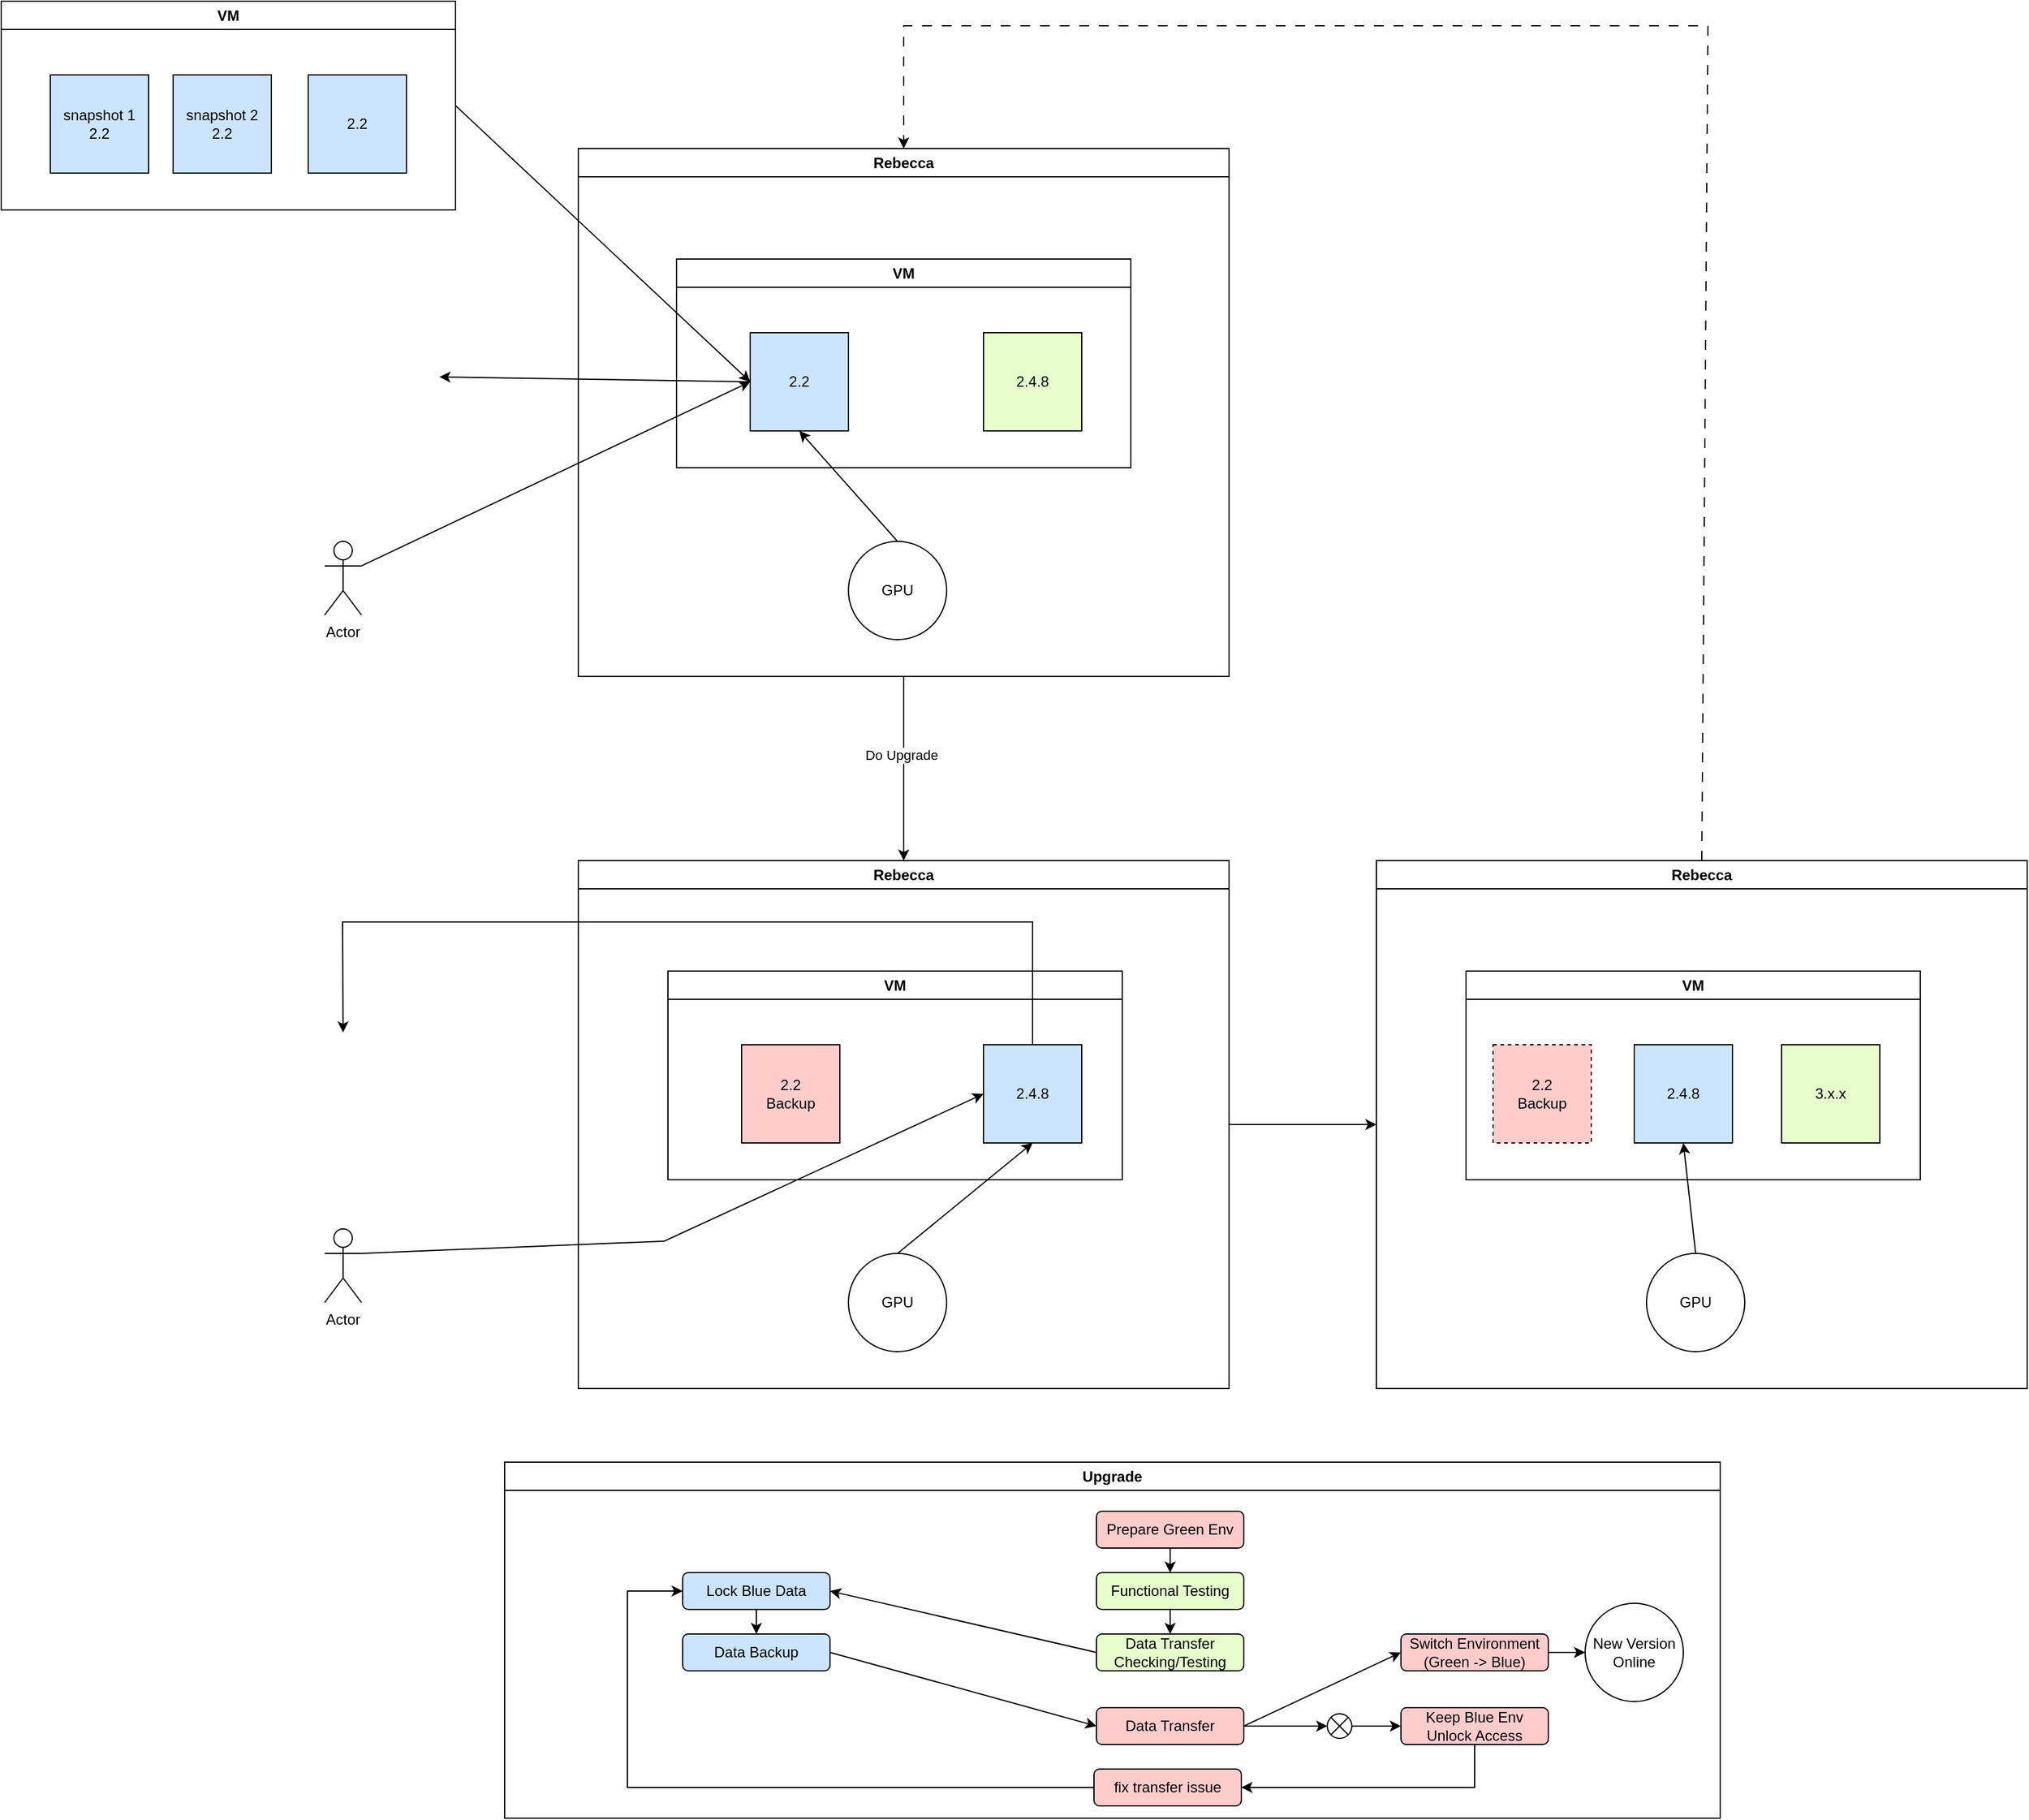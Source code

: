 <mxfile version="21.5.0" type="github">
  <diagram name="Page-1" id="Uf6m5s5soV7Gj-OxLGIB">
    <mxGraphModel dx="2071" dy="720" grid="1" gridSize="10" guides="1" tooltips="1" connect="1" arrows="1" fold="1" page="1" pageScale="1" pageWidth="850" pageHeight="1100" math="0" shadow="0">
      <root>
        <mxCell id="0" />
        <mxCell id="1" parent="0" />
        <mxCell id="lHTlmMKO7MYDzkG5uPYg-1" value="2.2" style="whiteSpace=wrap;html=1;aspect=fixed;fillColor=#CCE5FF;" parent="1" vertex="1">
          <mxGeometry x="380" y="330" width="80" height="80" as="geometry" />
        </mxCell>
        <mxCell id="lHTlmMKO7MYDzkG5uPYg-4" value="VM" style="swimlane;whiteSpace=wrap;html=1;" parent="1" vertex="1">
          <mxGeometry x="320" y="270" width="370" height="170" as="geometry" />
        </mxCell>
        <mxCell id="lHTlmMKO7MYDzkG5uPYg-5" value="Rebecca" style="swimlane;whiteSpace=wrap;html=1;" parent="1" vertex="1">
          <mxGeometry x="240" y="180" width="530" height="430" as="geometry" />
        </mxCell>
        <mxCell id="lHTlmMKO7MYDzkG5uPYg-6" value="GPU" style="ellipse;whiteSpace=wrap;html=1;aspect=fixed;" parent="lHTlmMKO7MYDzkG5uPYg-5" vertex="1">
          <mxGeometry x="220" y="320" width="80" height="80" as="geometry" />
        </mxCell>
        <mxCell id="lHTlmMKO7MYDzkG5uPYg-2" value="2.4.8" style="whiteSpace=wrap;html=1;aspect=fixed;fillColor=#E6FFCC;" parent="lHTlmMKO7MYDzkG5uPYg-5" vertex="1">
          <mxGeometry x="330" y="150" width="80" height="80" as="geometry" />
        </mxCell>
        <mxCell id="lHTlmMKO7MYDzkG5uPYg-7" value="" style="endArrow=classic;html=1;rounded=0;exitX=0.5;exitY=0;exitDx=0;exitDy=0;entryX=0.5;entryY=1;entryDx=0;entryDy=0;" parent="1" source="lHTlmMKO7MYDzkG5uPYg-6" target="lHTlmMKO7MYDzkG5uPYg-1" edge="1">
          <mxGeometry width="50" height="50" relative="1" as="geometry">
            <mxPoint x="400" y="400" as="sourcePoint" />
            <mxPoint x="450" y="350" as="targetPoint" />
          </mxGeometry>
        </mxCell>
        <mxCell id="lHTlmMKO7MYDzkG5uPYg-13" value="" style="shape=image;verticalLabelPosition=bottom;labelBackgroundColor=default;verticalAlign=top;aspect=fixed;imageAspect=0;image=https://www.clipartmax.com/png/middle/195-1955765_amazon-web-services-s3-aws-amazon-web-services.png;" parent="1" vertex="1">
          <mxGeometry x="-10" y="330" width="136.83" height="72" as="geometry" />
        </mxCell>
        <mxCell id="lHTlmMKO7MYDzkG5uPYg-14" value="" style="endArrow=classic;html=1;rounded=0;exitX=0;exitY=0.5;exitDx=0;exitDy=0;entryX=1;entryY=0.5;entryDx=0;entryDy=0;" parent="1" source="lHTlmMKO7MYDzkG5uPYg-1" target="lHTlmMKO7MYDzkG5uPYg-13" edge="1">
          <mxGeometry width="50" height="50" relative="1" as="geometry">
            <mxPoint x="510" y="280" as="sourcePoint" />
            <mxPoint x="560" y="230" as="targetPoint" />
          </mxGeometry>
        </mxCell>
        <mxCell id="lHTlmMKO7MYDzkG5uPYg-21" value="2.2&lt;br&gt;Backup" style="whiteSpace=wrap;html=1;aspect=fixed;fillColor=#FFCCCC;" parent="1" vertex="1">
          <mxGeometry x="373" y="910" width="80" height="80" as="geometry" />
        </mxCell>
        <mxCell id="lHTlmMKO7MYDzkG5uPYg-22" value="VM" style="swimlane;whiteSpace=wrap;html=1;" parent="1" vertex="1">
          <mxGeometry x="313" y="850" width="370" height="170" as="geometry" />
        </mxCell>
        <mxCell id="lHTlmMKO7MYDzkG5uPYg-23" value="Rebecca" style="swimlane;whiteSpace=wrap;html=1;" parent="1" vertex="1">
          <mxGeometry x="240" y="760" width="530" height="430" as="geometry" />
        </mxCell>
        <mxCell id="lHTlmMKO7MYDzkG5uPYg-24" value="GPU" style="ellipse;whiteSpace=wrap;html=1;aspect=fixed;" parent="lHTlmMKO7MYDzkG5uPYg-23" vertex="1">
          <mxGeometry x="220" y="320" width="80" height="80" as="geometry" />
        </mxCell>
        <mxCell id="lHTlmMKO7MYDzkG5uPYg-25" value="2.4.8" style="whiteSpace=wrap;html=1;aspect=fixed;fillColor=#CCE5FF;" parent="lHTlmMKO7MYDzkG5uPYg-23" vertex="1">
          <mxGeometry x="330" y="150" width="80" height="80" as="geometry" />
        </mxCell>
        <mxCell id="lHTlmMKO7MYDzkG5uPYg-26" value="" style="endArrow=classic;html=1;rounded=0;exitX=0.5;exitY=0;exitDx=0;exitDy=0;entryX=0.5;entryY=1;entryDx=0;entryDy=0;" parent="lHTlmMKO7MYDzkG5uPYg-23" source="lHTlmMKO7MYDzkG5uPYg-24" target="lHTlmMKO7MYDzkG5uPYg-25" edge="1">
          <mxGeometry width="50" height="50" relative="1" as="geometry">
            <mxPoint x="153" y="220" as="sourcePoint" />
            <mxPoint x="203" y="170" as="targetPoint" />
          </mxGeometry>
        </mxCell>
        <mxCell id="lHTlmMKO7MYDzkG5uPYg-28" value="" style="shape=image;verticalLabelPosition=bottom;labelBackgroundColor=default;verticalAlign=top;aspect=fixed;imageAspect=0;image=https://www.clipartmax.com/png/middle/195-1955765_amazon-web-services-s3-aws-amazon-web-services.png;" parent="1" vertex="1">
          <mxGeometry x="-20" y="900" width="136.83" height="72" as="geometry" />
        </mxCell>
        <mxCell id="lHTlmMKO7MYDzkG5uPYg-29" value="" style="endArrow=classic;html=1;rounded=0;exitX=0.5;exitY=1;exitDx=0;exitDy=0;entryX=0.5;entryY=0;entryDx=0;entryDy=0;" parent="1" source="lHTlmMKO7MYDzkG5uPYg-5" target="lHTlmMKO7MYDzkG5uPYg-23" edge="1">
          <mxGeometry width="50" height="50" relative="1" as="geometry">
            <mxPoint x="510" y="700" as="sourcePoint" />
            <mxPoint x="560" y="650" as="targetPoint" />
          </mxGeometry>
        </mxCell>
        <mxCell id="lHTlmMKO7MYDzkG5uPYg-30" value="Do Upgrade" style="edgeLabel;html=1;align=center;verticalAlign=middle;resizable=0;points=[];" parent="lHTlmMKO7MYDzkG5uPYg-29" vertex="1" connectable="0">
          <mxGeometry x="-0.151" y="-2" relative="1" as="geometry">
            <mxPoint as="offset" />
          </mxGeometry>
        </mxCell>
        <mxCell id="lHTlmMKO7MYDzkG5uPYg-32" value="" style="endArrow=classic;html=1;rounded=0;exitX=0.5;exitY=0;exitDx=0;exitDy=0;entryX=0.5;entryY=0;entryDx=0;entryDy=0;" parent="1" source="lHTlmMKO7MYDzkG5uPYg-25" target="lHTlmMKO7MYDzkG5uPYg-28" edge="1">
          <mxGeometry width="50" height="50" relative="1" as="geometry">
            <mxPoint x="130" y="950" as="sourcePoint" />
            <mxPoint x="117" y="930" as="targetPoint" />
            <Array as="points">
              <mxPoint x="610" y="810" />
              <mxPoint x="48" y="810" />
            </Array>
          </mxGeometry>
        </mxCell>
        <mxCell id="lHTlmMKO7MYDzkG5uPYg-43" value="VM" style="swimlane;whiteSpace=wrap;html=1;" parent="1" vertex="1">
          <mxGeometry x="963" y="850" width="370" height="170" as="geometry" />
        </mxCell>
        <mxCell id="lHTlmMKO7MYDzkG5uPYg-44" value="Rebecca" style="swimlane;whiteSpace=wrap;html=1;" parent="1" vertex="1">
          <mxGeometry x="890" y="760" width="530" height="430" as="geometry" />
        </mxCell>
        <mxCell id="lHTlmMKO7MYDzkG5uPYg-45" value="GPU" style="ellipse;whiteSpace=wrap;html=1;aspect=fixed;" parent="lHTlmMKO7MYDzkG5uPYg-44" vertex="1">
          <mxGeometry x="220" y="320" width="80" height="80" as="geometry" />
        </mxCell>
        <mxCell id="lHTlmMKO7MYDzkG5uPYg-46" value="2.4.8" style="whiteSpace=wrap;html=1;aspect=fixed;fillColor=#CCE5FF;" parent="lHTlmMKO7MYDzkG5uPYg-44" vertex="1">
          <mxGeometry x="210" y="150" width="80" height="80" as="geometry" />
        </mxCell>
        <mxCell id="lHTlmMKO7MYDzkG5uPYg-47" value="" style="endArrow=classic;html=1;rounded=0;exitX=0.5;exitY=0;exitDx=0;exitDy=0;entryX=0.5;entryY=1;entryDx=0;entryDy=0;" parent="lHTlmMKO7MYDzkG5uPYg-44" source="lHTlmMKO7MYDzkG5uPYg-45" target="lHTlmMKO7MYDzkG5uPYg-46" edge="1">
          <mxGeometry width="50" height="50" relative="1" as="geometry">
            <mxPoint x="153" y="220" as="sourcePoint" />
            <mxPoint x="203" y="170" as="targetPoint" />
          </mxGeometry>
        </mxCell>
        <mxCell id="lHTlmMKO7MYDzkG5uPYg-42" value="2.2&lt;br&gt;Backup" style="whiteSpace=wrap;html=1;aspect=fixed;fillColor=#FFCCCC;dashed=1;" parent="lHTlmMKO7MYDzkG5uPYg-44" vertex="1">
          <mxGeometry x="95" y="150" width="80" height="80" as="geometry" />
        </mxCell>
        <mxCell id="lHTlmMKO7MYDzkG5uPYg-49" value="3.x.x" style="whiteSpace=wrap;html=1;aspect=fixed;fillColor=#E6FFCC;" parent="lHTlmMKO7MYDzkG5uPYg-44" vertex="1">
          <mxGeometry x="330" y="150" width="80" height="80" as="geometry" />
        </mxCell>
        <mxCell id="lHTlmMKO7MYDzkG5uPYg-50" value="" style="endArrow=classic;html=1;rounded=0;exitX=1;exitY=0.5;exitDx=0;exitDy=0;entryX=0;entryY=0.5;entryDx=0;entryDy=0;" parent="1" source="lHTlmMKO7MYDzkG5uPYg-23" target="lHTlmMKO7MYDzkG5uPYg-44" edge="1">
          <mxGeometry width="50" height="50" relative="1" as="geometry">
            <mxPoint x="920" y="900" as="sourcePoint" />
            <mxPoint x="970" y="850" as="targetPoint" />
          </mxGeometry>
        </mxCell>
        <mxCell id="lHTlmMKO7MYDzkG5uPYg-52" value="" style="endArrow=classic;html=1;rounded=0;exitX=0.5;exitY=0;exitDx=0;exitDy=0;entryX=0.5;entryY=0;entryDx=0;entryDy=0;dashed=1;dashPattern=8 8;" parent="1" source="lHTlmMKO7MYDzkG5uPYg-44" target="lHTlmMKO7MYDzkG5uPYg-5" edge="1">
          <mxGeometry width="50" height="50" relative="1" as="geometry">
            <mxPoint x="920" y="640" as="sourcePoint" />
            <mxPoint x="690" y="10" as="targetPoint" />
            <Array as="points">
              <mxPoint x="1160" y="80" />
              <mxPoint x="505" y="80" />
            </Array>
          </mxGeometry>
        </mxCell>
        <mxCell id="lHTlmMKO7MYDzkG5uPYg-55" value="VM" style="swimlane;whiteSpace=wrap;html=1;" parent="1" vertex="1">
          <mxGeometry x="-230" y="60" width="370" height="170" as="geometry" />
        </mxCell>
        <mxCell id="lHTlmMKO7MYDzkG5uPYg-56" value="snapshot 2&lt;br&gt;2.2" style="whiteSpace=wrap;html=1;aspect=fixed;fillColor=#CCE5FF;" parent="lHTlmMKO7MYDzkG5uPYg-55" vertex="1">
          <mxGeometry x="140" y="60" width="80" height="80" as="geometry" />
        </mxCell>
        <mxCell id="lHTlmMKO7MYDzkG5uPYg-57" value="2.2" style="whiteSpace=wrap;html=1;aspect=fixed;fillColor=#CCE5FF;" parent="lHTlmMKO7MYDzkG5uPYg-55" vertex="1">
          <mxGeometry x="250" y="60" width="80" height="80" as="geometry" />
        </mxCell>
        <mxCell id="lHTlmMKO7MYDzkG5uPYg-54" value="snapshot 1&lt;br&gt;2.2" style="whiteSpace=wrap;html=1;aspect=fixed;fillColor=#CCE5FF;" parent="lHTlmMKO7MYDzkG5uPYg-55" vertex="1">
          <mxGeometry x="40" y="60" width="80" height="80" as="geometry" />
        </mxCell>
        <mxCell id="lHTlmMKO7MYDzkG5uPYg-58" value="" style="endArrow=classic;html=1;rounded=0;entryX=0;entryY=0.5;entryDx=0;entryDy=0;exitX=1;exitY=0.5;exitDx=0;exitDy=0;" parent="1" source="lHTlmMKO7MYDzkG5uPYg-55" target="lHTlmMKO7MYDzkG5uPYg-1" edge="1">
          <mxGeometry width="50" height="50" relative="1" as="geometry">
            <mxPoint x="60" y="140" as="sourcePoint" />
            <mxPoint x="660" y="380" as="targetPoint" />
          </mxGeometry>
        </mxCell>
        <mxCell id="lHTlmMKO7MYDzkG5uPYg-60" value="Actor" style="shape=umlActor;verticalLabelPosition=bottom;verticalAlign=top;html=1;outlineConnect=0;" parent="1" vertex="1">
          <mxGeometry x="33.42" y="500" width="30" height="60" as="geometry" />
        </mxCell>
        <mxCell id="lHTlmMKO7MYDzkG5uPYg-62" value="" style="endArrow=classic;html=1;rounded=0;exitX=1;exitY=0.333;exitDx=0;exitDy=0;exitPerimeter=0;entryX=0;entryY=0.5;entryDx=0;entryDy=0;" parent="1" source="lHTlmMKO7MYDzkG5uPYg-60" target="lHTlmMKO7MYDzkG5uPYg-1" edge="1">
          <mxGeometry width="50" height="50" relative="1" as="geometry">
            <mxPoint x="720" y="590" as="sourcePoint" />
            <mxPoint x="770" y="540" as="targetPoint" />
          </mxGeometry>
        </mxCell>
        <mxCell id="lHTlmMKO7MYDzkG5uPYg-63" value="Actor" style="shape=umlActor;verticalLabelPosition=bottom;verticalAlign=top;html=1;outlineConnect=0;" parent="1" vertex="1">
          <mxGeometry x="33.42" y="1060" width="30" height="60" as="geometry" />
        </mxCell>
        <mxCell id="lHTlmMKO7MYDzkG5uPYg-64" value="" style="endArrow=classic;html=1;rounded=0;exitX=1;exitY=0.333;exitDx=0;exitDy=0;exitPerimeter=0;entryX=0;entryY=0.5;entryDx=0;entryDy=0;" parent="1" source="lHTlmMKO7MYDzkG5uPYg-63" target="lHTlmMKO7MYDzkG5uPYg-25" edge="1">
          <mxGeometry width="50" height="50" relative="1" as="geometry">
            <mxPoint x="720" y="1150" as="sourcePoint" />
            <mxPoint x="380" y="930" as="targetPoint" />
            <Array as="points">
              <mxPoint x="310" y="1070" />
            </Array>
          </mxGeometry>
        </mxCell>
        <mxCell id="lHTlmMKO7MYDzkG5uPYg-75" value="Upgrade" style="swimlane;whiteSpace=wrap;html=1;" parent="1" vertex="1">
          <mxGeometry x="180" y="1250" width="990" height="290" as="geometry" />
        </mxCell>
        <mxCell id="lHTlmMKO7MYDzkG5uPYg-70" value="Data Backup" style="rounded=1;whiteSpace=wrap;html=1;fillColor=#CCE5FF;" parent="lHTlmMKO7MYDzkG5uPYg-75" vertex="1">
          <mxGeometry x="145" y="140" width="120" height="30" as="geometry" />
        </mxCell>
        <mxCell id="lHTlmMKO7MYDzkG5uPYg-71" value="Data Transfer" style="rounded=1;whiteSpace=wrap;html=1;fillColor=#FFCCCC;" parent="lHTlmMKO7MYDzkG5uPYg-75" vertex="1">
          <mxGeometry x="482" y="200" width="120" height="30" as="geometry" />
        </mxCell>
        <mxCell id="lHTlmMKO7MYDzkG5uPYg-67" value="Functional Testing" style="rounded=1;whiteSpace=wrap;html=1;fillColor=#E6FFCC;" parent="lHTlmMKO7MYDzkG5uPYg-75" vertex="1">
          <mxGeometry x="482" y="90" width="120" height="30" as="geometry" />
        </mxCell>
        <mxCell id="lHTlmMKO7MYDzkG5uPYg-72" value="Data Transfer Checking/Testing" style="rounded=1;whiteSpace=wrap;html=1;fillColor=#E6FFCC;" parent="lHTlmMKO7MYDzkG5uPYg-75" vertex="1">
          <mxGeometry x="482" y="140" width="120" height="30" as="geometry" />
        </mxCell>
        <mxCell id="lHTlmMKO7MYDzkG5uPYg-73" value="Switch Environment&lt;br&gt;(Green -&amp;gt; Blue)" style="rounded=1;whiteSpace=wrap;html=1;fillColor=#FFCCCC;" parent="lHTlmMKO7MYDzkG5uPYg-75" vertex="1">
          <mxGeometry x="730" y="140" width="120" height="30" as="geometry" />
        </mxCell>
        <mxCell id="lHTlmMKO7MYDzkG5uPYg-78" value="Prepare Green Env" style="rounded=1;whiteSpace=wrap;html=1;fillColor=#FFCCCC;" parent="lHTlmMKO7MYDzkG5uPYg-75" vertex="1">
          <mxGeometry x="482" y="40" width="120" height="30" as="geometry" />
        </mxCell>
        <mxCell id="lHTlmMKO7MYDzkG5uPYg-79" value="" style="endArrow=classic;html=1;rounded=0;exitX=0.5;exitY=1;exitDx=0;exitDy=0;entryX=0.5;entryY=0;entryDx=0;entryDy=0;" parent="lHTlmMKO7MYDzkG5uPYg-75" source="lHTlmMKO7MYDzkG5uPYg-78" target="lHTlmMKO7MYDzkG5uPYg-67" edge="1">
          <mxGeometry width="50" height="50" relative="1" as="geometry">
            <mxPoint x="505" as="sourcePoint" />
            <mxPoint x="555" y="-50" as="targetPoint" />
          </mxGeometry>
        </mxCell>
        <mxCell id="lHTlmMKO7MYDzkG5uPYg-80" value="" style="endArrow=classic;html=1;rounded=0;exitX=0.5;exitY=1;exitDx=0;exitDy=0;entryX=0.5;entryY=0;entryDx=0;entryDy=0;" parent="lHTlmMKO7MYDzkG5uPYg-75" source="lHTlmMKO7MYDzkG5uPYg-67" target="lHTlmMKO7MYDzkG5uPYg-72" edge="1">
          <mxGeometry width="50" height="50" relative="1" as="geometry">
            <mxPoint x="505" as="sourcePoint" />
            <mxPoint x="555" y="-50" as="targetPoint" />
          </mxGeometry>
        </mxCell>
        <mxCell id="lHTlmMKO7MYDzkG5uPYg-81" value="" style="endArrow=classic;html=1;rounded=0;exitX=0.5;exitY=1;exitDx=0;exitDy=0;entryX=0.5;entryY=0;entryDx=0;entryDy=0;" parent="lHTlmMKO7MYDzkG5uPYg-75" source="lHTlmMKO7MYDzkG5uPYg-86" target="lHTlmMKO7MYDzkG5uPYg-70" edge="1">
          <mxGeometry width="50" height="50" relative="1" as="geometry">
            <mxPoint x="505" as="sourcePoint" />
            <mxPoint x="275" y="220" as="targetPoint" />
          </mxGeometry>
        </mxCell>
        <mxCell id="lHTlmMKO7MYDzkG5uPYg-82" value="" style="endArrow=classic;html=1;rounded=0;exitX=1;exitY=0.5;exitDx=0;exitDy=0;entryX=0;entryY=0.5;entryDx=0;entryDy=0;" parent="lHTlmMKO7MYDzkG5uPYg-75" source="lHTlmMKO7MYDzkG5uPYg-71" target="lHTlmMKO7MYDzkG5uPYg-73" edge="1">
          <mxGeometry width="50" height="50" relative="1" as="geometry">
            <mxPoint x="505" as="sourcePoint" />
            <mxPoint x="555" y="-50" as="targetPoint" />
          </mxGeometry>
        </mxCell>
        <mxCell id="lHTlmMKO7MYDzkG5uPYg-86" value="Lock Blue Data" style="rounded=1;whiteSpace=wrap;html=1;fillColor=#CCE5FF;" parent="lHTlmMKO7MYDzkG5uPYg-75" vertex="1">
          <mxGeometry x="145" y="90" width="120" height="30" as="geometry" />
        </mxCell>
        <mxCell id="lHTlmMKO7MYDzkG5uPYg-87" value="" style="endArrow=classic;html=1;rounded=0;exitX=1;exitY=0.5;exitDx=0;exitDy=0;entryX=0;entryY=0.5;entryDx=0;entryDy=0;" parent="lHTlmMKO7MYDzkG5uPYg-75" source="lHTlmMKO7MYDzkG5uPYg-70" target="lHTlmMKO7MYDzkG5uPYg-71" edge="1">
          <mxGeometry width="50" height="50" relative="1" as="geometry">
            <mxPoint x="505" as="sourcePoint" />
            <mxPoint x="555" y="-50" as="targetPoint" />
          </mxGeometry>
        </mxCell>
        <mxCell id="lHTlmMKO7MYDzkG5uPYg-88" value="" style="endArrow=classic;html=1;rounded=0;exitX=0;exitY=0.5;exitDx=0;exitDy=0;entryX=1;entryY=0.5;entryDx=0;entryDy=0;" parent="lHTlmMKO7MYDzkG5uPYg-75" source="lHTlmMKO7MYDzkG5uPYg-72" target="lHTlmMKO7MYDzkG5uPYg-86" edge="1">
          <mxGeometry width="50" height="50" relative="1" as="geometry">
            <mxPoint x="475" y="280" as="sourcePoint" />
            <mxPoint x="525" y="230" as="targetPoint" />
          </mxGeometry>
        </mxCell>
        <mxCell id="lHTlmMKO7MYDzkG5uPYg-85" value="New Version&lt;br&gt;Online" style="ellipse;whiteSpace=wrap;html=1;aspect=fixed;" parent="lHTlmMKO7MYDzkG5uPYg-75" vertex="1">
          <mxGeometry x="880" y="115" width="80" height="80" as="geometry" />
        </mxCell>
        <mxCell id="lHTlmMKO7MYDzkG5uPYg-84" value="" style="endArrow=classic;html=1;rounded=0;exitX=1;exitY=0.5;exitDx=0;exitDy=0;entryX=0;entryY=0.5;entryDx=0;entryDy=0;" parent="lHTlmMKO7MYDzkG5uPYg-75" source="lHTlmMKO7MYDzkG5uPYg-73" target="lHTlmMKO7MYDzkG5uPYg-85" edge="1">
          <mxGeometry width="50" height="50" relative="1" as="geometry">
            <mxPoint x="475" as="sourcePoint" />
            <mxPoint x="845.0" y="155" as="targetPoint" />
          </mxGeometry>
        </mxCell>
        <mxCell id="kyeg6tZqQeTjIfaj-a7b-1" value="" style="shape=sumEllipse;perimeter=ellipsePerimeter;whiteSpace=wrap;html=1;backgroundOutline=1;" vertex="1" parent="lHTlmMKO7MYDzkG5uPYg-75">
          <mxGeometry x="670" y="205" width="20" height="20" as="geometry" />
        </mxCell>
        <mxCell id="kyeg6tZqQeTjIfaj-a7b-2" value="" style="endArrow=classic;html=1;rounded=0;exitX=1;exitY=0.5;exitDx=0;exitDy=0;entryX=0;entryY=0.5;entryDx=0;entryDy=0;" edge="1" parent="lHTlmMKO7MYDzkG5uPYg-75" source="lHTlmMKO7MYDzkG5uPYg-71" target="kyeg6tZqQeTjIfaj-a7b-1">
          <mxGeometry width="50" height="50" relative="1" as="geometry">
            <mxPoint x="480" y="190" as="sourcePoint" />
            <mxPoint x="530" y="140" as="targetPoint" />
          </mxGeometry>
        </mxCell>
        <mxCell id="kyeg6tZqQeTjIfaj-a7b-5" value="Keep Blue Env&lt;br&gt;Unlock Access" style="rounded=1;whiteSpace=wrap;html=1;fillColor=#FFCCCC;" vertex="1" parent="lHTlmMKO7MYDzkG5uPYg-75">
          <mxGeometry x="730" y="200" width="120" height="30" as="geometry" />
        </mxCell>
        <mxCell id="kyeg6tZqQeTjIfaj-a7b-6" value="" style="endArrow=classic;html=1;rounded=0;exitX=1;exitY=0.5;exitDx=0;exitDy=0;entryX=0;entryY=0.5;entryDx=0;entryDy=0;" edge="1" parent="lHTlmMKO7MYDzkG5uPYg-75" source="kyeg6tZqQeTjIfaj-a7b-1" target="kyeg6tZqQeTjIfaj-a7b-5">
          <mxGeometry width="50" height="50" relative="1" as="geometry">
            <mxPoint x="480" y="190" as="sourcePoint" />
            <mxPoint x="530" y="140" as="targetPoint" />
          </mxGeometry>
        </mxCell>
        <mxCell id="kyeg6tZqQeTjIfaj-a7b-8" value="" style="endArrow=classic;html=1;rounded=0;exitX=0;exitY=0.5;exitDx=0;exitDy=0;entryX=0;entryY=0.5;entryDx=0;entryDy=0;" edge="1" parent="lHTlmMKO7MYDzkG5uPYg-75" source="kyeg6tZqQeTjIfaj-a7b-9" target="lHTlmMKO7MYDzkG5uPYg-86">
          <mxGeometry width="50" height="50" relative="1" as="geometry">
            <mxPoint x="900" y="225" as="sourcePoint" />
            <mxPoint x="100" y="50" as="targetPoint" />
            <Array as="points">
              <mxPoint x="100" y="265" />
              <mxPoint x="100" y="105" />
            </Array>
          </mxGeometry>
        </mxCell>
        <mxCell id="kyeg6tZqQeTjIfaj-a7b-9" value="fix transfer issue" style="rounded=1;whiteSpace=wrap;html=1;fillColor=#FFCCCC;" vertex="1" parent="lHTlmMKO7MYDzkG5uPYg-75">
          <mxGeometry x="480" y="250" width="120" height="30" as="geometry" />
        </mxCell>
        <mxCell id="kyeg6tZqQeTjIfaj-a7b-11" value="" style="endArrow=classic;html=1;rounded=0;exitX=0.5;exitY=1;exitDx=0;exitDy=0;entryX=1;entryY=0.5;entryDx=0;entryDy=0;" edge="1" parent="lHTlmMKO7MYDzkG5uPYg-75" source="kyeg6tZqQeTjIfaj-a7b-5" target="kyeg6tZqQeTjIfaj-a7b-9">
          <mxGeometry width="50" height="50" relative="1" as="geometry">
            <mxPoint x="480" y="270" as="sourcePoint" />
            <mxPoint x="530" y="220" as="targetPoint" />
            <Array as="points">
              <mxPoint x="790" y="265" />
            </Array>
          </mxGeometry>
        </mxCell>
      </root>
    </mxGraphModel>
  </diagram>
</mxfile>
